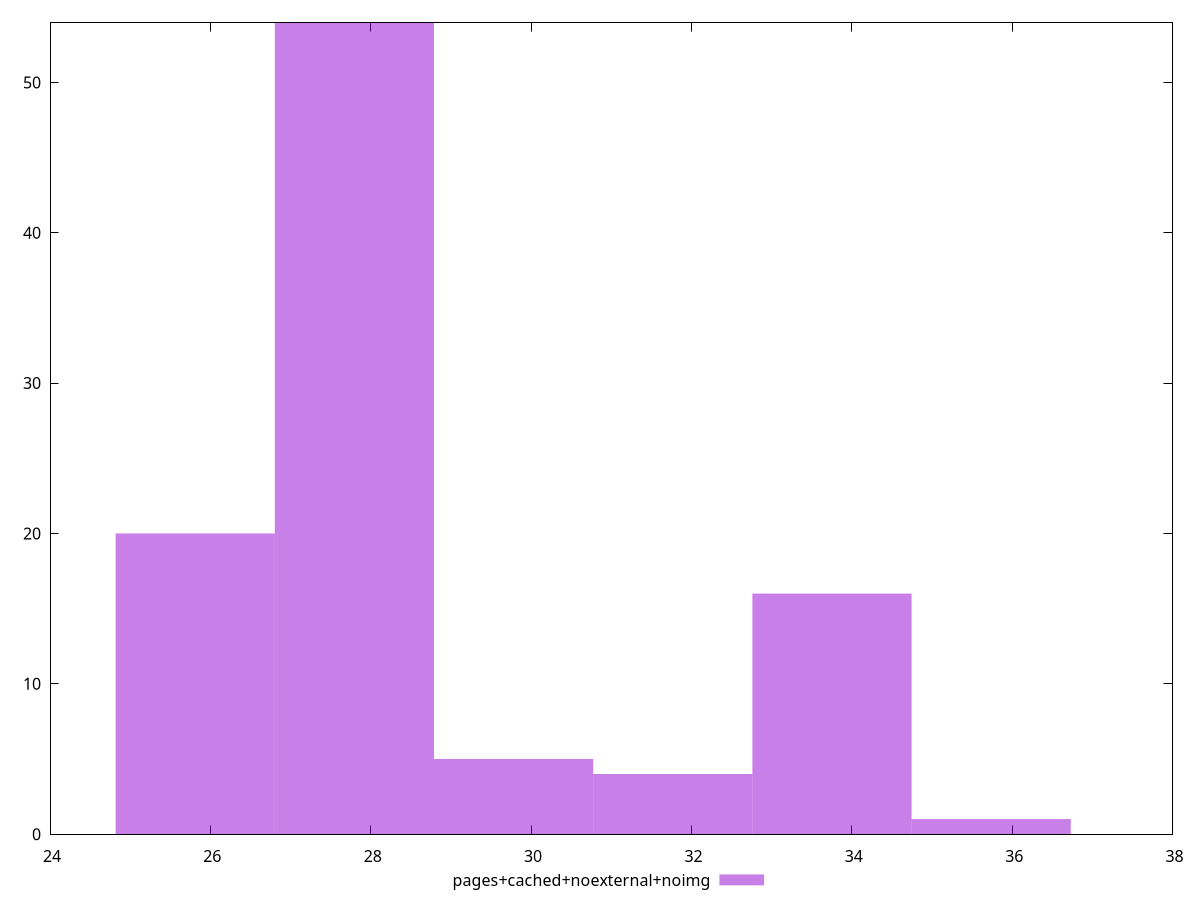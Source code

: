 $_pagesCachedNoexternalNoimg <<EOF
27.79661083173909 54
25.811138629472012 20
31.767555236273246 4
33.75302743854032 16
29.782083034006167 5
35.738499640807404 1
EOF
set key outside below
set terminal pngcairo
set output "report_00005_2020-11-02T22-26-11.212Z/max-potential-fid/pages+cached+noexternal+noimg//raw_hist.png"
set yrange [0:54]
set boxwidth 1.9854722022670779
set style fill transparent solid 0.5 noborder
plot $_pagesCachedNoexternalNoimg title "pages+cached+noexternal+noimg" with boxes ,